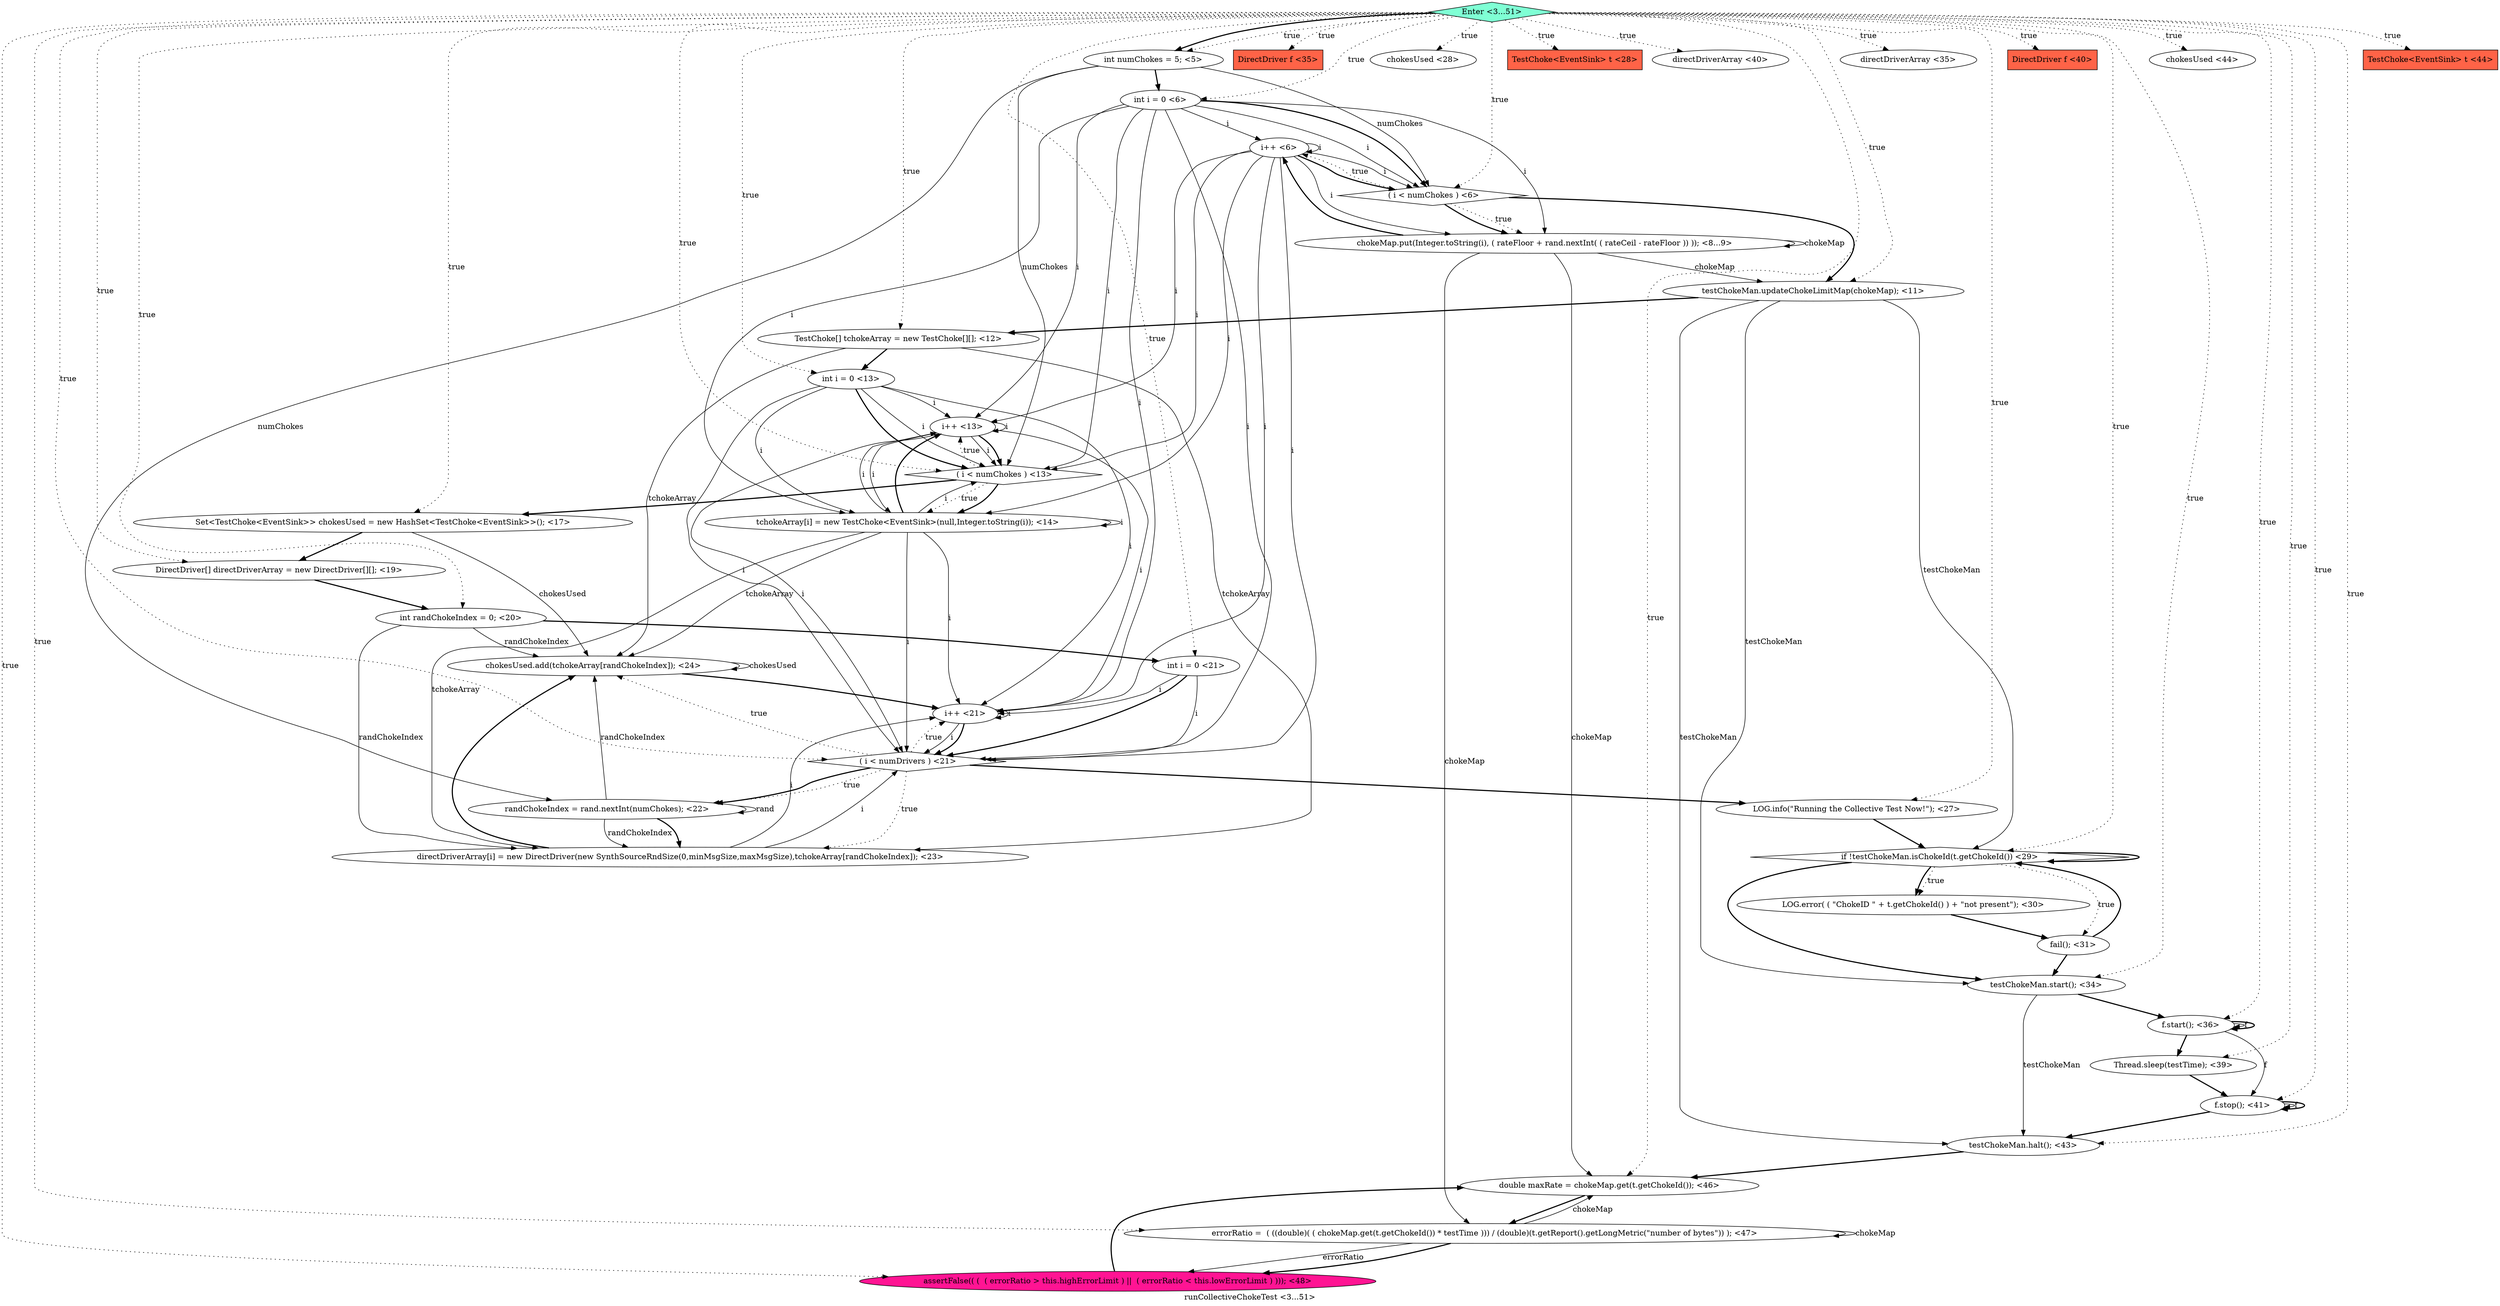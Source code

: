 digraph PDG {
label = "runCollectiveChokeTest <3...51>";
0.19 [style = filled, label = "chokesUsed.add(tchokeArray[randChokeIndex]); <24>", fillcolor = white, shape = ellipse];
0.26 [style = filled, label = "testChokeMan.start(); <34>", fillcolor = white, shape = ellipse];
0.40 [style = filled, label = "Enter <3...51>", fillcolor = aquamarine, shape = diamond];
0.25 [style = filled, label = "fail(); <31>", fillcolor = white, shape = ellipse];
0.6 [style = filled, label = "TestChoke[] tchokeArray = new TestChoke[][]; <12>", fillcolor = white, shape = ellipse];
0.14 [style = filled, label = "int i = 0 <21>", fillcolor = white, shape = ellipse];
0.38 [style = filled, label = "errorRatio =  ( ((double)( ( chokeMap.get(t.getChokeId()) * testTime ))) / (double)(t.getReport().getLongMetric(\"number of bytes\")) ); <47>", fillcolor = white, shape = ellipse];
0.18 [style = filled, label = "directDriverArray[i] = new DirectDriver(new SynthSourceRndSize(0,minMsgSize,maxMsgSize),tchokeArray[randChokeIndex]); <23>", fillcolor = white, shape = ellipse];
0.33 [style = filled, label = "f.stop(); <41>", fillcolor = white, shape = ellipse];
0.9 [style = filled, label = "i++ <13>", fillcolor = white, shape = ellipse];
0.30 [style = filled, label = "Thread.sleep(testTime); <39>", fillcolor = white, shape = ellipse];
0.3 [style = filled, label = "i++ <6>", fillcolor = white, shape = ellipse];
0.37 [style = filled, label = "double maxRate = chokeMap.get(t.getChokeId()); <46>", fillcolor = white, shape = ellipse];
0.23 [style = filled, label = "if !testChokeMan.isChokeId(t.getChokeId()) <29>", fillcolor = white, shape = diamond];
0.39 [style = filled, label = "assertFalse(( (  ( errorRatio > this.highErrorLimit ) ||  ( errorRatio < this.lowErrorLimit ) ))); <48>", fillcolor = deeppink, shape = ellipse];
0.8 [style = filled, label = " ( i < numChokes ) <13>", fillcolor = white, shape = diamond];
0.0 [style = filled, label = "int numChokes = 5; <5>", fillcolor = white, shape = ellipse];
0.16 [style = filled, label = "i++ <21>", fillcolor = white, shape = ellipse];
0.27 [style = filled, label = "DirectDriver f <35>", fillcolor = tomato, shape = box];
0.5 [style = filled, label = "testChokeMan.updateChokeLimitMap(chokeMap); <11>", fillcolor = white, shape = ellipse];
0.22 [style = filled, label = "chokesUsed <28>", fillcolor = white, shape = ellipse];
0.1 [style = filled, label = "int i = 0 <6>", fillcolor = white, shape = ellipse];
0.21 [style = filled, label = "TestChoke<EventSink> t <28>", fillcolor = tomato, shape = box];
0.32 [style = filled, label = "directDriverArray <40>", fillcolor = white, shape = ellipse];
0.2 [style = filled, label = " ( i < numChokes ) <6>", fillcolor = white, shape = diamond];
0.20 [style = filled, label = "LOG.info(\"Running the Collective Test Now!\"); <27>", fillcolor = white, shape = ellipse];
0.28 [style = filled, label = "directDriverArray <35>", fillcolor = white, shape = ellipse];
0.12 [style = filled, label = "DirectDriver[] directDriverArray = new DirectDriver[][]; <19>", fillcolor = white, shape = ellipse];
0.10 [style = filled, label = "tchokeArray[i] = new TestChoke<EventSink>(null,Integer.toString(i)); <14>", fillcolor = white, shape = ellipse];
0.31 [style = filled, label = "DirectDriver f <40>", fillcolor = tomato, shape = box];
0.4 [style = filled, label = "chokeMap.put(Integer.toString(i), ( rateFloor + rand.nextInt( ( rateCeil - rateFloor )) )); <8...9>", fillcolor = white, shape = ellipse];
0.13 [style = filled, label = "int randChokeIndex = 0; <20>", fillcolor = white, shape = ellipse];
0.29 [style = filled, label = "f.start(); <36>", fillcolor = white, shape = ellipse];
0.36 [style = filled, label = "chokesUsed <44>", fillcolor = white, shape = ellipse];
0.34 [style = filled, label = "testChokeMan.halt(); <43>", fillcolor = white, shape = ellipse];
0.24 [style = filled, label = "LOG.error( ( \"ChokeID \" + t.getChokeId() ) + \"not present\"); <30>", fillcolor = white, shape = ellipse];
0.17 [style = filled, label = "randChokeIndex = rand.nextInt(numChokes); <22>", fillcolor = white, shape = ellipse];
0.7 [style = filled, label = "int i = 0 <13>", fillcolor = white, shape = ellipse];
0.11 [style = filled, label = "Set<TestChoke<EventSink>> chokesUsed = new HashSet<TestChoke<EventSink>>(); <17>", fillcolor = white, shape = ellipse];
0.15 [style = filled, label = " ( i < numDrivers ) <21>", fillcolor = white, shape = diamond];
0.35 [style = filled, label = "TestChoke<EventSink> t <44>", fillcolor = tomato, shape = box];
0.0 -> 0.1 [style = bold, label=""];
0.0 -> 0.2 [style = solid, label="numChokes"];
0.0 -> 0.8 [style = solid, label="numChokes"];
0.0 -> 0.17 [style = solid, label="numChokes"];
0.1 -> 0.2 [style = solid, label="i"];
0.1 -> 0.2 [style = bold, label=""];
0.1 -> 0.3 [style = solid, label="i"];
0.1 -> 0.4 [style = solid, label="i"];
0.1 -> 0.8 [style = solid, label="i"];
0.1 -> 0.9 [style = solid, label="i"];
0.1 -> 0.10 [style = solid, label="i"];
0.1 -> 0.15 [style = solid, label="i"];
0.1 -> 0.16 [style = solid, label="i"];
0.2 -> 0.3 [style = dotted, label="true"];
0.2 -> 0.4 [style = dotted, label="true"];
0.2 -> 0.4 [style = bold, label=""];
0.2 -> 0.5 [style = bold, label=""];
0.3 -> 0.2 [style = solid, label="i"];
0.3 -> 0.2 [style = bold, label=""];
0.3 -> 0.3 [style = solid, label="i"];
0.3 -> 0.4 [style = solid, label="i"];
0.3 -> 0.8 [style = solid, label="i"];
0.3 -> 0.9 [style = solid, label="i"];
0.3 -> 0.10 [style = solid, label="i"];
0.3 -> 0.15 [style = solid, label="i"];
0.3 -> 0.16 [style = solid, label="i"];
0.4 -> 0.3 [style = bold, label=""];
0.4 -> 0.4 [style = solid, label="chokeMap"];
0.4 -> 0.5 [style = solid, label="chokeMap"];
0.4 -> 0.37 [style = solid, label="chokeMap"];
0.4 -> 0.38 [style = solid, label="chokeMap"];
0.5 -> 0.6 [style = bold, label=""];
0.5 -> 0.23 [style = solid, label="testChokeMan"];
0.5 -> 0.26 [style = solid, label="testChokeMan"];
0.5 -> 0.34 [style = solid, label="testChokeMan"];
0.6 -> 0.7 [style = bold, label=""];
0.6 -> 0.18 [style = solid, label="tchokeArray"];
0.6 -> 0.19 [style = solid, label="tchokeArray"];
0.7 -> 0.8 [style = solid, label="i"];
0.7 -> 0.8 [style = bold, label=""];
0.7 -> 0.9 [style = solid, label="i"];
0.7 -> 0.10 [style = solid, label="i"];
0.7 -> 0.15 [style = solid, label="i"];
0.7 -> 0.16 [style = solid, label="i"];
0.8 -> 0.9 [style = dotted, label="true"];
0.8 -> 0.10 [style = dotted, label="true"];
0.8 -> 0.10 [style = bold, label=""];
0.8 -> 0.11 [style = bold, label=""];
0.9 -> 0.8 [style = solid, label="i"];
0.9 -> 0.8 [style = bold, label=""];
0.9 -> 0.9 [style = solid, label="i"];
0.9 -> 0.10 [style = solid, label="i"];
0.9 -> 0.15 [style = solid, label="i"];
0.9 -> 0.16 [style = solid, label="i"];
0.10 -> 0.8 [style = solid, label="i"];
0.10 -> 0.9 [style = solid, label="i"];
0.10 -> 0.9 [style = bold, label=""];
0.10 -> 0.10 [style = solid, label="i"];
0.10 -> 0.15 [style = solid, label="i"];
0.10 -> 0.16 [style = solid, label="i"];
0.10 -> 0.18 [style = solid, label="tchokeArray"];
0.10 -> 0.19 [style = solid, label="tchokeArray"];
0.11 -> 0.12 [style = bold, label=""];
0.11 -> 0.19 [style = solid, label="chokesUsed"];
0.12 -> 0.13 [style = bold, label=""];
0.13 -> 0.14 [style = bold, label=""];
0.13 -> 0.18 [style = solid, label="randChokeIndex"];
0.13 -> 0.19 [style = solid, label="randChokeIndex"];
0.14 -> 0.15 [style = solid, label="i"];
0.14 -> 0.15 [style = bold, label=""];
0.14 -> 0.16 [style = solid, label="i"];
0.15 -> 0.16 [style = dotted, label="true"];
0.15 -> 0.17 [style = dotted, label="true"];
0.15 -> 0.17 [style = bold, label=""];
0.15 -> 0.18 [style = dotted, label="true"];
0.15 -> 0.19 [style = dotted, label="true"];
0.15 -> 0.20 [style = bold, label=""];
0.16 -> 0.15 [style = solid, label="i"];
0.16 -> 0.15 [style = bold, label=""];
0.16 -> 0.16 [style = solid, label="i"];
0.17 -> 0.17 [style = solid, label="rand"];
0.17 -> 0.18 [style = solid, label="randChokeIndex"];
0.17 -> 0.18 [style = bold, label=""];
0.17 -> 0.19 [style = solid, label="randChokeIndex"];
0.18 -> 0.15 [style = solid, label="i"];
0.18 -> 0.16 [style = solid, label="i"];
0.18 -> 0.19 [style = bold, label=""];
0.19 -> 0.16 [style = bold, label=""];
0.19 -> 0.19 [style = solid, label="chokesUsed"];
0.20 -> 0.23 [style = bold, label=""];
0.23 -> 0.23 [style = bold, label=""];
0.23 -> 0.24 [style = dotted, label="true"];
0.23 -> 0.24 [style = bold, label=""];
0.23 -> 0.25 [style = dotted, label="true"];
0.23 -> 0.26 [style = bold, label=""];
0.24 -> 0.25 [style = bold, label=""];
0.25 -> 0.23 [style = bold, label=""];
0.25 -> 0.26 [style = bold, label=""];
0.26 -> 0.29 [style = bold, label=""];
0.26 -> 0.34 [style = solid, label="testChokeMan"];
0.29 -> 0.29 [style = solid, label="f"];
0.29 -> 0.29 [style = bold, label=""];
0.29 -> 0.30 [style = bold, label=""];
0.29 -> 0.33 [style = solid, label="f"];
0.30 -> 0.33 [style = bold, label=""];
0.33 -> 0.33 [style = solid, label="f"];
0.33 -> 0.33 [style = bold, label=""];
0.33 -> 0.34 [style = bold, label=""];
0.34 -> 0.37 [style = bold, label=""];
0.37 -> 0.38 [style = bold, label=""];
0.38 -> 0.37 [style = solid, label="chokeMap"];
0.38 -> 0.38 [style = solid, label="chokeMap"];
0.38 -> 0.39 [style = solid, label="errorRatio"];
0.38 -> 0.39 [style = bold, label=""];
0.39 -> 0.37 [style = bold, label=""];
0.40 -> 0.0 [style = dotted, label="true"];
0.40 -> 0.0 [style = bold, label=""];
0.40 -> 0.1 [style = dotted, label="true"];
0.40 -> 0.2 [style = dotted, label="true"];
0.40 -> 0.5 [style = dotted, label="true"];
0.40 -> 0.6 [style = dotted, label="true"];
0.40 -> 0.7 [style = dotted, label="true"];
0.40 -> 0.8 [style = dotted, label="true"];
0.40 -> 0.11 [style = dotted, label="true"];
0.40 -> 0.12 [style = dotted, label="true"];
0.40 -> 0.13 [style = dotted, label="true"];
0.40 -> 0.14 [style = dotted, label="true"];
0.40 -> 0.15 [style = dotted, label="true"];
0.40 -> 0.20 [style = dotted, label="true"];
0.40 -> 0.21 [style = dotted, label="true"];
0.40 -> 0.22 [style = dotted, label="true"];
0.40 -> 0.23 [style = dotted, label="true"];
0.40 -> 0.26 [style = dotted, label="true"];
0.40 -> 0.27 [style = dotted, label="true"];
0.40 -> 0.28 [style = dotted, label="true"];
0.40 -> 0.29 [style = dotted, label="true"];
0.40 -> 0.30 [style = dotted, label="true"];
0.40 -> 0.31 [style = dotted, label="true"];
0.40 -> 0.32 [style = dotted, label="true"];
0.40 -> 0.33 [style = dotted, label="true"];
0.40 -> 0.34 [style = dotted, label="true"];
0.40 -> 0.35 [style = dotted, label="true"];
0.40 -> 0.36 [style = dotted, label="true"];
0.40 -> 0.37 [style = dotted, label="true"];
0.40 -> 0.38 [style = dotted, label="true"];
0.40 -> 0.39 [style = dotted, label="true"];
}

